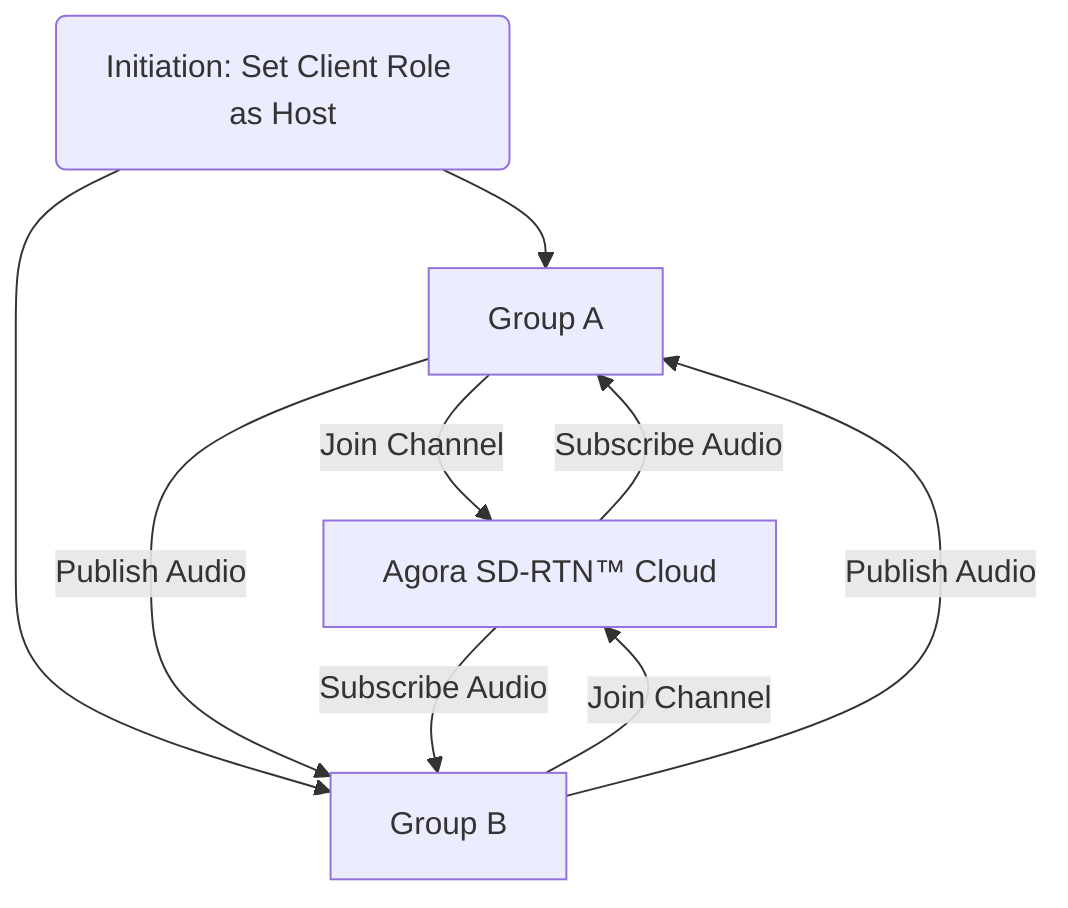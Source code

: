 flowchart TB
    initiation("Initiation: Set Client Role as Host") --> groupA[Group A]
    initiation --> groupB[Group B]

    groupA -->|Join Channel| agoraCloud[Agora SD-RTN™ Cloud]
    groupB -->|Join Channel| agoraCloud

    groupA -->|Publish Audio| groupB
    groupB -->|Publish Audio| groupA

    agoraCloud -->|Subscribe Audio| groupA
    agoraCloud -->|Subscribe Audio| groupB